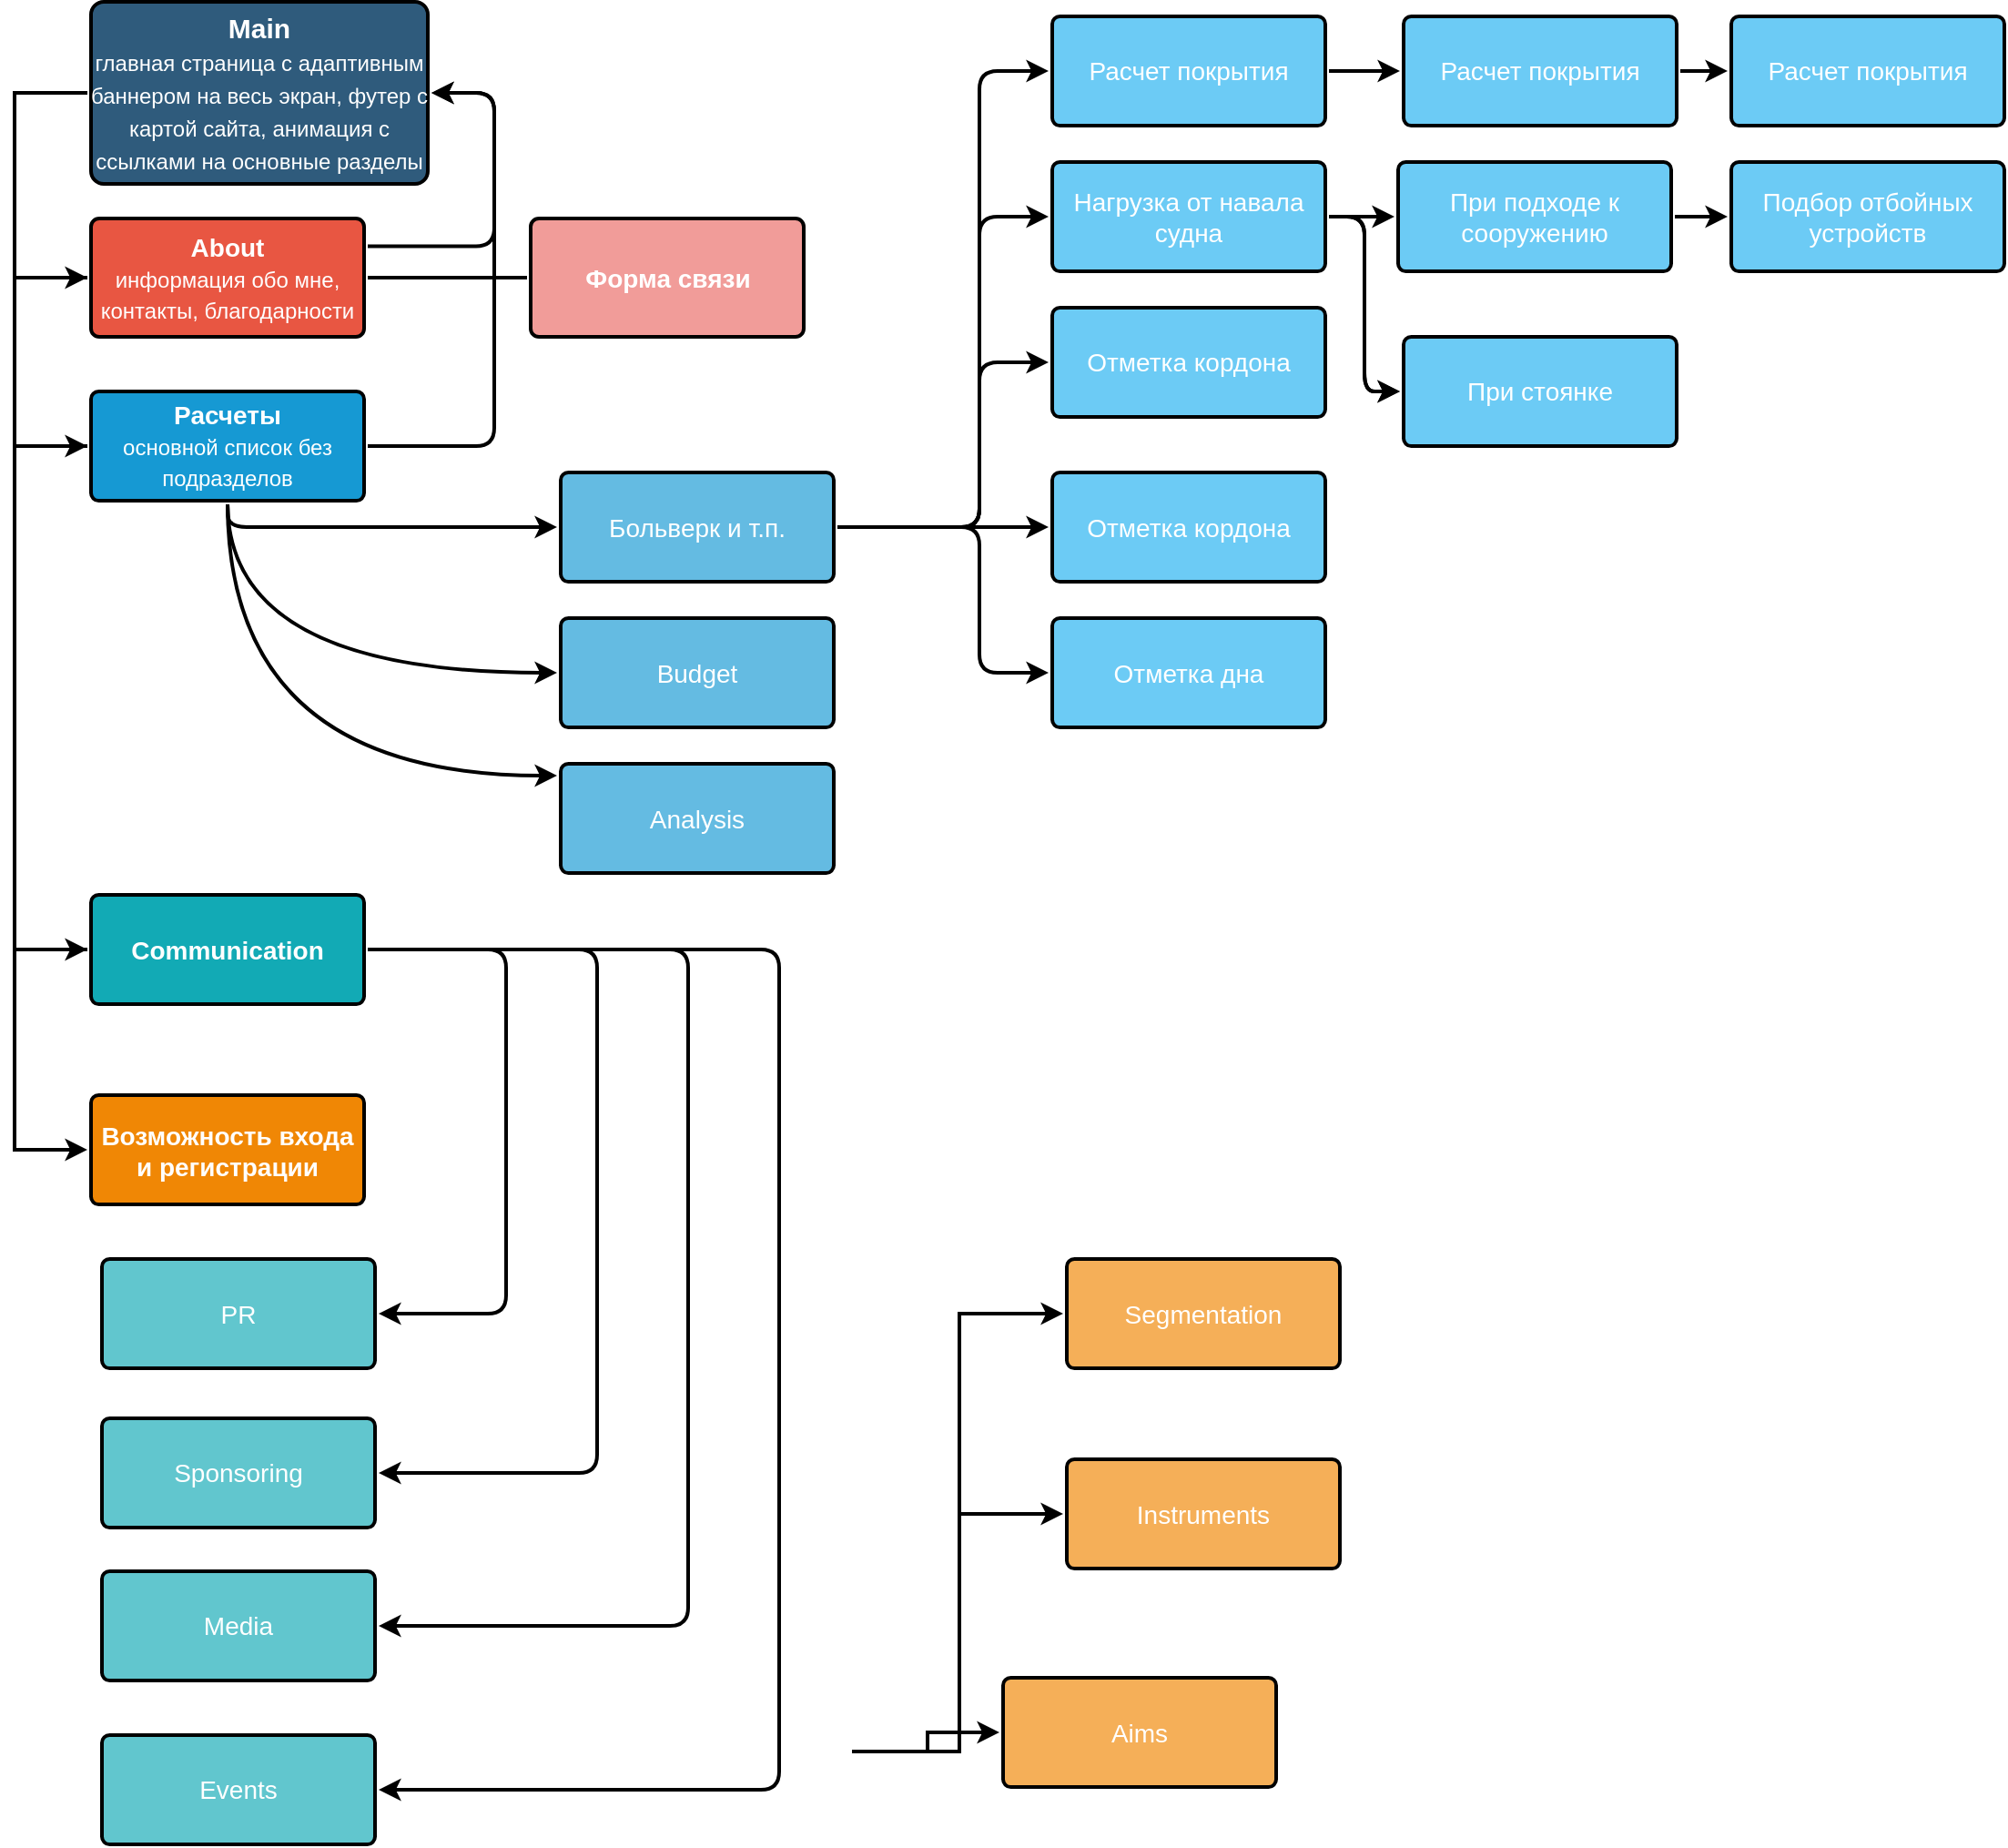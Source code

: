 <mxfile version="11.0.8" type="github"><diagram id="6a731a19-8d31-9384-78a2-239565b7b9f0" name="Page-1"><mxGraphModel dx="1239" dy="959" grid="1" gridSize="10" guides="1" tooltips="1" connect="1" arrows="1" fold="1" page="1" pageScale="1" pageWidth="1169" pageHeight="827" background="#ffffff" math="0" shadow="0"><root><mxCell id="0"/><mxCell id="1" parent="0"/><mxCell id="1747" value="" style="edgeStyle=elbowEdgeStyle;rounded=0;jumpStyle=none;html=1;shadow=0;labelBackgroundColor=none;startArrow=none;startFill=0;endArrow=classic;endFill=1;jettySize=auto;orthogonalLoop=1;strokeColor=#000000;strokeWidth=2;fontFamily=Helvetica;fontSize=16;fontColor=#23445D;spacing=5;entryX=0;entryY=0.5;entryDx=0;entryDy=0;exitX=0;exitY=0.5;exitDx=0;exitDy=0;" parent="1" source="1753" target="1760" edge="1"><mxGeometry relative="1" as="geometry"><Array as="points"><mxPoint x="30" y="260"/><mxPoint x="33.5" y="177"/></Array></mxGeometry></mxCell><mxCell id="1748" value="" style="edgeStyle=elbowEdgeStyle;rounded=0;jumpStyle=none;html=1;shadow=0;labelBackgroundColor=none;startArrow=none;startFill=0;endArrow=classic;endFill=1;jettySize=auto;orthogonalLoop=1;strokeColor=#000000;strokeWidth=2;fontFamily=Helvetica;fontSize=16;fontColor=#23445D;spacing=5;entryX=0;entryY=0.5;entryDx=0;entryDy=0;exitX=0;exitY=0.5;exitDx=0;exitDy=0;" parent="1" source="1749" target="1753" edge="1"><mxGeometry relative="1" as="geometry"><mxPoint x="113.5" y="97" as="sourcePoint"/><Array as="points"><mxPoint x="30" y="150"/><mxPoint x="33.5" y="137"/></Array></mxGeometry></mxCell><mxCell id="V0S4Sb7-uBsaVgJkaVNg-1787" style="edgeStyle=elbowEdgeStyle;rounded=0;orthogonalLoop=1;jettySize=auto;html=1;exitX=0;exitY=0.5;exitDx=0;exitDy=0;entryX=0;entryY=0.5;entryDx=0;entryDy=0;endArrow=classic;endFill=1;strokeColor=#000000;strokeWidth=2;fontSize=14;" edge="1" parent="1" source="1760" target="1771"><mxGeometry relative="1" as="geometry"><Array as="points"><mxPoint x="30" y="530"/><mxPoint x="33.5" y="487"/></Array></mxGeometry></mxCell><mxCell id="V0S4Sb7-uBsaVgJkaVNg-1789" style="edgeStyle=elbowEdgeStyle;rounded=0;jumpStyle=none;orthogonalLoop=1;jettySize=auto;html=1;entryX=0;entryY=0.5;entryDx=0;entryDy=0;endArrow=classic;endFill=1;strokeColor=#000000;strokeWidth=2;fontSize=14;exitX=0;exitY=0.5;exitDx=0;exitDy=0;" edge="1" parent="1" source="1771" target="1764"><mxGeometry relative="1" as="geometry"><mxPoint x="70" y="550" as="sourcePoint"/><Array as="points"><mxPoint x="30" y="580"/><mxPoint x="30" y="590"/><mxPoint x="30" y="470"/><mxPoint x="30" y="550"/><mxPoint x="30" y="470"/><mxPoint x="30" y="420"/></Array></mxGeometry></mxCell><mxCell id="1749" value="Main&lt;br style=&quot;font-size: 15px&quot;&gt;&lt;span style=&quot;font-size: 12px ; font-weight: 400&quot;&gt;главная страница с адаптивным баннером на весь экран, футер с картой сайта, анимация с ссылками&amp;nbsp;на основные разделы&lt;/span&gt;" style="rounded=1;whiteSpace=wrap;html=1;shadow=0;labelBackgroundColor=none;strokeColor=#000000;strokeWidth=2;fillColor=#2F5B7C;fontFamily=Helvetica;fontSize=15;fontColor=#FFFFFF;align=center;fontStyle=1;spacing=0;arcSize=7;perimeterSpacing=2;" parent="1" vertex="1"><mxGeometry x="72" y="32" width="185" height="100" as="geometry"/></mxCell><mxCell id="V0S4Sb7-uBsaVgJkaVNg-1779" style="edgeStyle=elbowEdgeStyle;rounded=1;orthogonalLoop=1;jettySize=auto;html=1;exitX=1;exitY=0.25;exitDx=0;exitDy=0;entryX=1;entryY=0.5;entryDx=0;entryDy=0;strokeColor=#000000;strokeWidth=2;fontSize=14;" edge="1" parent="1" source="1753" target="1749"><mxGeometry relative="1" as="geometry"><Array as="points"><mxPoint x="293.5" y="147"/></Array></mxGeometry></mxCell><mxCell id="V0S4Sb7-uBsaVgJkaVNg-1784" value="" style="edgeStyle=elbowEdgeStyle;rounded=0;orthogonalLoop=1;jettySize=auto;html=1;strokeColor=#000000;strokeWidth=2;fontSize=14;endArrow=none;endFill=0;" edge="1" parent="1" source="1753" target="V0S4Sb7-uBsaVgJkaVNg-1783"><mxGeometry relative="1" as="geometry"/></mxCell><mxCell id="1753" value="About&lt;br&gt;&lt;span style=&quot;font-size: 12px ; font-weight: 400&quot;&gt;информация обо мне, контакты, благодарности&lt;/span&gt;" style="rounded=1;whiteSpace=wrap;html=1;shadow=0;labelBackgroundColor=none;strokeColor=#000000;strokeWidth=2;fillColor=#e85642;fontFamily=Helvetica;fontSize=14;fontColor=#FFFFFF;align=center;spacing=5;fontStyle=1;arcSize=7;perimeterSpacing=2;" parent="1" vertex="1"><mxGeometry x="72" y="151" width="150" height="65" as="geometry"/></mxCell><mxCell id="V0S4Sb7-uBsaVgJkaVNg-1783" value="Форма связи" style="rounded=1;whiteSpace=wrap;html=1;shadow=0;labelBackgroundColor=none;strokeColor=#000000;strokeWidth=2;fillColor=#F19C99;fontFamily=Helvetica;fontSize=14;fontColor=#FFFFFF;align=center;spacing=5;fontStyle=1;arcSize=7;perimeterSpacing=2;" vertex="1" parent="1"><mxGeometry x="313.5" y="151" width="150" height="65" as="geometry"/></mxCell><mxCell id="1757" value="" style="edgeStyle=elbowEdgeStyle;jumpStyle=none;html=1;shadow=0;labelBackgroundColor=none;startArrow=none;startFill=0;endArrow=classic;endFill=1;jettySize=auto;orthogonalLoop=1;strokeColor=#000000;strokeWidth=2;fontFamily=Helvetica;fontSize=14;fontColor=#FFFFFF;spacing=5;exitX=0.5;exitY=1;exitDx=0;exitDy=0;curved=1;" parent="1" source="1760" target="1763" edge="1"><mxGeometry relative="1" as="geometry"><Array as="points"><mxPoint x="147.5" y="457"/><mxPoint x="413.5" y="417"/></Array></mxGeometry></mxCell><mxCell id="1758" value="" style="edgeStyle=elbowEdgeStyle;jumpStyle=none;html=1;shadow=0;labelBackgroundColor=none;startArrow=none;startFill=0;endArrow=classic;endFill=1;jettySize=auto;orthogonalLoop=1;strokeColor=#000000;strokeWidth=2;fontFamily=Helvetica;fontSize=14;fontColor=#FFFFFF;spacing=5;entryX=0;entryY=0.5;entryDx=0;entryDy=0;exitX=0.5;exitY=1;exitDx=0;exitDy=0;curved=1;" parent="1" source="1760" target="1762" edge="1"><mxGeometry relative="1" as="geometry"><Array as="points"><mxPoint x="147.5" y="407"/></Array></mxGeometry></mxCell><mxCell id="1759" value="" style="edgeStyle=elbowEdgeStyle;jumpStyle=none;html=1;shadow=0;labelBackgroundColor=none;startArrow=none;startFill=0;endArrow=classic;endFill=1;jettySize=auto;orthogonalLoop=1;strokeColor=#000000;strokeWidth=2;fontFamily=Helvetica;fontSize=14;fontColor=#FFFFFF;spacing=5;exitX=0.5;exitY=1;exitDx=0;exitDy=0;entryX=0;entryY=0.5;entryDx=0;entryDy=0;rounded=1;" parent="1" source="1760" target="1761" edge="1"><mxGeometry relative="1" as="geometry"><Array as="points"><mxPoint x="147.5" y="321"/><mxPoint x="243.5" y="327"/><mxPoint x="203.5" y="357"/><mxPoint x="223.5" y="357"/><mxPoint x="233.5" y="357"/><mxPoint x="273.5" y="317"/></Array></mxGeometry></mxCell><mxCell id="V0S4Sb7-uBsaVgJkaVNg-1788" style="edgeStyle=elbowEdgeStyle;rounded=1;jumpStyle=none;orthogonalLoop=1;jettySize=auto;html=1;exitX=1;exitY=0.5;exitDx=0;exitDy=0;entryX=1;entryY=0.5;entryDx=0;entryDy=0;endArrow=classic;endFill=1;strokeColor=#000000;strokeWidth=2;fontSize=14;" edge="1" parent="1" source="1760" target="1749"><mxGeometry relative="1" as="geometry"><Array as="points"><mxPoint x="293.5" y="227"/></Array></mxGeometry></mxCell><mxCell id="1760" value="Расчеты&lt;br&gt;&lt;font style=&quot;font-size: 12px ; font-weight: normal&quot;&gt;основной список без подразделов&lt;/font&gt;" style="rounded=1;whiteSpace=wrap;html=1;shadow=0;labelBackgroundColor=none;strokeColor=#000000;strokeWidth=2;fillColor=#1699d3;fontFamily=Helvetica;fontSize=14;fontColor=#FFFFFF;align=center;spacing=5;fontStyle=1;arcSize=7;perimeterSpacing=2;" parent="1" vertex="1"><mxGeometry x="72" y="246" width="150" height="60" as="geometry"/></mxCell><mxCell id="V0S4Sb7-uBsaVgJkaVNg-1786" value="" style="edgeStyle=elbowEdgeStyle;orthogonalLoop=1;jettySize=auto;html=1;endArrow=classic;endFill=1;strokeColor=#000000;strokeWidth=2;fontSize=14;exitX=1;exitY=0.5;exitDx=0;exitDy=0;entryX=0;entryY=0.5;entryDx=0;entryDy=0;rounded=1;" edge="1" parent="1" source="1761" target="V0S4Sb7-uBsaVgJkaVNg-1785"><mxGeometry relative="1" as="geometry"><Array as="points"><mxPoint x="560" y="160"/><mxPoint x="500" y="240"/><mxPoint x="480" y="230"/><mxPoint x="510" y="230"/><mxPoint x="520" y="220"/><mxPoint x="550" y="240"/><mxPoint x="490" y="240"/><mxPoint x="490" y="260"/><mxPoint x="490" y="260"/><mxPoint x="490" y="230"/><mxPoint x="510" y="210"/><mxPoint x="555" y="270"/></Array></mxGeometry></mxCell><mxCell id="V0S4Sb7-uBsaVgJkaVNg-1795" style="edgeStyle=elbowEdgeStyle;jumpStyle=none;orthogonalLoop=1;jettySize=auto;html=1;exitX=1;exitY=0.5;exitDx=0;exitDy=0;entryX=0;entryY=0.5;entryDx=0;entryDy=0;endArrow=classic;endFill=1;strokeColor=#000000;strokeWidth=2;fontSize=14;rounded=1;" edge="1" parent="1" source="1761" target="V0S4Sb7-uBsaVgJkaVNg-1791"><mxGeometry relative="1" as="geometry"><Array as="points"><mxPoint x="560" y="190"/><mxPoint x="500" y="180"/></Array></mxGeometry></mxCell><mxCell id="V0S4Sb7-uBsaVgJkaVNg-1796" style="edgeStyle=elbowEdgeStyle;jumpStyle=none;orthogonalLoop=1;jettySize=auto;html=1;exitX=1;exitY=0.5;exitDx=0;exitDy=0;entryX=0;entryY=0.5;entryDx=0;entryDy=0;endArrow=classic;endFill=1;strokeColor=#000000;strokeWidth=2;fontSize=14;rounded=1;" edge="1" parent="1" source="1761" target="V0S4Sb7-uBsaVgJkaVNg-1793"><mxGeometry relative="1" as="geometry"><Array as="points"><mxPoint x="560" y="270"/></Array></mxGeometry></mxCell><mxCell id="V0S4Sb7-uBsaVgJkaVNg-1813" style="edgeStyle=elbowEdgeStyle;rounded=1;jumpStyle=none;orthogonalLoop=1;jettySize=auto;html=1;exitX=1;exitY=0.5;exitDx=0;exitDy=0;entryX=0;entryY=0.5;entryDx=0;entryDy=0;endArrow=classic;endFill=1;strokeColor=#000000;strokeWidth=2;fontSize=14;" edge="1" parent="1" source="1761" target="V0S4Sb7-uBsaVgJkaVNg-1811"><mxGeometry relative="1" as="geometry"/></mxCell><mxCell id="V0S4Sb7-uBsaVgJkaVNg-1814" style="edgeStyle=elbowEdgeStyle;rounded=1;jumpStyle=none;orthogonalLoop=1;jettySize=auto;html=1;exitX=1;exitY=0.5;exitDx=0;exitDy=0;entryX=0;entryY=0.5;entryDx=0;entryDy=0;endArrow=classic;endFill=1;strokeColor=#000000;strokeWidth=2;fontSize=14;" edge="1" parent="1" source="1761" target="V0S4Sb7-uBsaVgJkaVNg-1797"><mxGeometry relative="1" as="geometry"><Array as="points"><mxPoint x="560" y="340"/><mxPoint x="500" y="350"/></Array></mxGeometry></mxCell><mxCell id="1761" value="Больверк и т.п." style="rounded=1;whiteSpace=wrap;html=1;shadow=0;labelBackgroundColor=none;strokeColor=#000000;strokeWidth=2;fillColor=#64bbe2;fontFamily=Helvetica;fontSize=14;fontColor=#FFFFFF;align=center;spacing=5;arcSize=7;perimeterSpacing=2;" parent="1" vertex="1"><mxGeometry x="330" y="290.5" width="150" height="60" as="geometry"/></mxCell><mxCell id="V0S4Sb7-uBsaVgJkaVNg-1817" value="" style="edgeStyle=elbowEdgeStyle;rounded=1;jumpStyle=none;orthogonalLoop=1;jettySize=auto;html=1;endArrow=classic;endFill=1;strokeColor=#000000;strokeWidth=2;fontSize=14;" edge="1" parent="1" source="V0S4Sb7-uBsaVgJkaVNg-1785" target="V0S4Sb7-uBsaVgJkaVNg-1816"><mxGeometry relative="1" as="geometry"/></mxCell><mxCell id="V0S4Sb7-uBsaVgJkaVNg-1785" value="Расчет покрытия" style="rounded=1;whiteSpace=wrap;html=1;shadow=0;labelBackgroundColor=none;strokeColor=#000000;strokeWidth=2;fillColor=#6CCBF5;fontFamily=Helvetica;fontSize=14;fontColor=#FFFFFF;align=center;spacing=5;arcSize=7;perimeterSpacing=2;" vertex="1" parent="1"><mxGeometry x="600" y="40" width="150" height="60" as="geometry"/></mxCell><mxCell id="V0S4Sb7-uBsaVgJkaVNg-1819" value="" style="edgeStyle=elbowEdgeStyle;rounded=1;jumpStyle=none;orthogonalLoop=1;jettySize=auto;html=1;endArrow=classic;endFill=1;strokeColor=#000000;strokeWidth=2;fontSize=14;" edge="1" parent="1" source="V0S4Sb7-uBsaVgJkaVNg-1816" target="V0S4Sb7-uBsaVgJkaVNg-1818"><mxGeometry relative="1" as="geometry"/></mxCell><mxCell id="V0S4Sb7-uBsaVgJkaVNg-1816" value="Расчет покрытия" style="rounded=1;whiteSpace=wrap;html=1;shadow=0;labelBackgroundColor=none;strokeColor=#000000;strokeWidth=2;fillColor=#6CCBF5;fontFamily=Helvetica;fontSize=14;fontColor=#FFFFFF;align=center;spacing=5;arcSize=7;perimeterSpacing=2;" vertex="1" parent="1"><mxGeometry x="793" y="40" width="150" height="60" as="geometry"/></mxCell><mxCell id="V0S4Sb7-uBsaVgJkaVNg-1818" value="Расчет покрытия" style="rounded=1;whiteSpace=wrap;html=1;shadow=0;labelBackgroundColor=none;strokeColor=#000000;strokeWidth=2;fillColor=#6CCBF5;fontFamily=Helvetica;fontSize=14;fontColor=#FFFFFF;align=center;spacing=5;arcSize=7;perimeterSpacing=2;" vertex="1" parent="1"><mxGeometry x="973" y="40" width="150" height="60" as="geometry"/></mxCell><mxCell id="V0S4Sb7-uBsaVgJkaVNg-1797" value="Отметка дна" style="rounded=1;whiteSpace=wrap;html=1;shadow=0;labelBackgroundColor=none;strokeColor=#000000;strokeWidth=2;fillColor=#6CCBF5;fontFamily=Helvetica;fontSize=14;fontColor=#FFFFFF;align=center;spacing=5;arcSize=7;perimeterSpacing=2;" vertex="1" parent="1"><mxGeometry x="600" y="370.5" width="150" height="60" as="geometry"/></mxCell><mxCell id="V0S4Sb7-uBsaVgJkaVNg-1800" value="" style="edgeStyle=elbowEdgeStyle;rounded=1;jumpStyle=none;orthogonalLoop=1;jettySize=auto;html=1;endArrow=classic;endFill=1;strokeColor=#000000;strokeWidth=2;fontSize=14;" edge="1" parent="1" source="V0S4Sb7-uBsaVgJkaVNg-1791" target="V0S4Sb7-uBsaVgJkaVNg-1799"><mxGeometry relative="1" as="geometry"/></mxCell><mxCell id="V0S4Sb7-uBsaVgJkaVNg-1801" value="" style="edgeStyle=elbowEdgeStyle;rounded=1;jumpStyle=none;orthogonalLoop=1;jettySize=auto;html=1;endArrow=classic;endFill=1;strokeColor=#000000;strokeWidth=2;fontSize=14;" edge="1" parent="1" source="V0S4Sb7-uBsaVgJkaVNg-1791" target="V0S4Sb7-uBsaVgJkaVNg-1799"><mxGeometry relative="1" as="geometry"/></mxCell><mxCell id="V0S4Sb7-uBsaVgJkaVNg-1804" style="edgeStyle=elbowEdgeStyle;rounded=1;jumpStyle=none;orthogonalLoop=1;jettySize=auto;html=1;exitX=1;exitY=0.5;exitDx=0;exitDy=0;entryX=0;entryY=0.5;entryDx=0;entryDy=0;endArrow=classic;endFill=1;strokeColor=#000000;strokeWidth=2;fontSize=14;" edge="1" parent="1" source="V0S4Sb7-uBsaVgJkaVNg-1791" target="V0S4Sb7-uBsaVgJkaVNg-1802"><mxGeometry relative="1" as="geometry"/></mxCell><mxCell id="V0S4Sb7-uBsaVgJkaVNg-1791" value="Нагрузка от навала судна" style="rounded=1;whiteSpace=wrap;html=1;shadow=0;labelBackgroundColor=none;strokeColor=#000000;strokeWidth=2;fillColor=#6CCBF5;fontFamily=Helvetica;fontSize=14;fontColor=#FFFFFF;align=center;spacing=5;arcSize=7;perimeterSpacing=2;" vertex="1" parent="1"><mxGeometry x="600" y="120" width="150" height="60" as="geometry"/></mxCell><mxCell id="V0S4Sb7-uBsaVgJkaVNg-1799" value="При стоянке" style="rounded=1;whiteSpace=wrap;html=1;shadow=0;labelBackgroundColor=none;strokeColor=#000000;strokeWidth=2;fillColor=#6CCBF5;fontFamily=Helvetica;fontSize=14;fontColor=#FFFFFF;align=center;spacing=5;arcSize=7;perimeterSpacing=2;" vertex="1" parent="1"><mxGeometry x="793" y="216" width="150" height="60" as="geometry"/></mxCell><mxCell id="V0S4Sb7-uBsaVgJkaVNg-1808" value="" style="edgeStyle=elbowEdgeStyle;rounded=1;jumpStyle=none;orthogonalLoop=1;jettySize=auto;html=1;endArrow=classic;endFill=1;strokeColor=#000000;strokeWidth=2;fontSize=14;" edge="1" parent="1" source="V0S4Sb7-uBsaVgJkaVNg-1802" target="V0S4Sb7-uBsaVgJkaVNg-1807"><mxGeometry relative="1" as="geometry"/></mxCell><mxCell id="V0S4Sb7-uBsaVgJkaVNg-1802" value="При подходе к сооружению" style="rounded=1;whiteSpace=wrap;html=1;shadow=0;labelBackgroundColor=none;strokeColor=#000000;strokeWidth=2;fillColor=#6CCBF5;fontFamily=Helvetica;fontSize=14;fontColor=#FFFFFF;align=center;spacing=5;arcSize=7;perimeterSpacing=2;" vertex="1" parent="1"><mxGeometry x="790" y="120" width="150" height="60" as="geometry"/></mxCell><mxCell id="V0S4Sb7-uBsaVgJkaVNg-1807" value="Подбор отбойных устройств" style="rounded=1;whiteSpace=wrap;html=1;shadow=0;labelBackgroundColor=none;strokeColor=#000000;strokeWidth=2;fillColor=#6CCBF5;fontFamily=Helvetica;fontSize=14;fontColor=#FFFFFF;align=center;spacing=5;arcSize=7;perimeterSpacing=2;" vertex="1" parent="1"><mxGeometry x="973" y="120" width="150" height="60" as="geometry"/></mxCell><mxCell id="V0S4Sb7-uBsaVgJkaVNg-1793" value="Отметка кордона" style="rounded=1;whiteSpace=wrap;html=1;shadow=0;labelBackgroundColor=none;strokeColor=#000000;strokeWidth=2;fillColor=#6CCBF5;fontFamily=Helvetica;fontSize=14;fontColor=#FFFFFF;align=center;spacing=5;arcSize=7;perimeterSpacing=2;" vertex="1" parent="1"><mxGeometry x="600" y="200" width="150" height="60" as="geometry"/></mxCell><mxCell id="V0S4Sb7-uBsaVgJkaVNg-1811" value="Отметка кордона" style="rounded=1;whiteSpace=wrap;html=1;shadow=0;labelBackgroundColor=none;strokeColor=#000000;strokeWidth=2;fillColor=#6CCBF5;fontFamily=Helvetica;fontSize=14;fontColor=#FFFFFF;align=center;spacing=5;arcSize=7;perimeterSpacing=2;" vertex="1" parent="1"><mxGeometry x="600" y="290.5" width="150" height="60" as="geometry"/></mxCell><mxCell id="1762" value="Budget" style="rounded=1;whiteSpace=wrap;html=1;shadow=0;labelBackgroundColor=none;strokeColor=#000000;strokeWidth=2;fillColor=#64bbe2;fontFamily=Helvetica;fontSize=14;fontColor=#FFFFFF;align=center;spacing=5;arcSize=7;perimeterSpacing=2;" parent="1" vertex="1"><mxGeometry x="330" y="370.5" width="150" height="60" as="geometry"/></mxCell><mxCell id="1763" value="Analysis" style="rounded=1;whiteSpace=wrap;html=1;shadow=0;labelBackgroundColor=none;strokeColor=#000000;strokeWidth=2;fillColor=#64bbe2;fontFamily=Helvetica;fontSize=14;fontColor=#FFFFFF;align=center;spacing=5;arcSize=7;perimeterSpacing=2;" parent="1" vertex="1"><mxGeometry x="330" y="450.5" width="150" height="60" as="geometry"/></mxCell><mxCell id="1764" value="Возможность входа и регистрации" style="rounded=1;whiteSpace=wrap;html=1;shadow=0;labelBackgroundColor=none;strokeColor=#000000;strokeWidth=2;fillColor=#F08705;fontFamily=Helvetica;fontSize=14;fontColor=#FFFFFF;align=center;spacing=5;fontStyle=1;arcSize=7;perimeterSpacing=2;" parent="1" vertex="1"><mxGeometry x="72" y="632.5" width="150" height="60" as="geometry"/></mxCell><mxCell id="1765" value="Aims&lt;br&gt;" style="rounded=1;whiteSpace=wrap;html=1;shadow=0;labelBackgroundColor=none;strokeColor=#000000;strokeWidth=2;fillColor=#f5af58;fontFamily=Helvetica;fontSize=14;fontColor=#FFFFFF;align=center;spacing=5;arcSize=7;perimeterSpacing=2;" parent="1" vertex="1"><mxGeometry x="573" y="952.5" width="150" height="60" as="geometry"/></mxCell><mxCell id="1766" value="" style="edgeStyle=elbowEdgeStyle;rounded=0;jumpStyle=none;html=1;shadow=0;labelBackgroundColor=none;startArrow=none;startFill=0;endArrow=classic;endFill=1;jettySize=auto;orthogonalLoop=1;strokeColor=#000000;strokeWidth=2;fontFamily=Helvetica;fontSize=14;fontColor=#FFFFFF;spacing=5;" parent="1" target="1765" edge="1"><mxGeometry relative="1" as="geometry"><mxPoint x="490" y="993" as="sourcePoint"/></mxGeometry></mxCell><mxCell id="1767" value="Instruments" style="rounded=1;whiteSpace=wrap;html=1;shadow=0;labelBackgroundColor=none;strokeColor=#000000;strokeWidth=2;fillColor=#f5af58;fontFamily=Helvetica;fontSize=14;fontColor=#FFFFFF;align=center;spacing=5;arcSize=7;perimeterSpacing=2;" parent="1" vertex="1"><mxGeometry x="608" y="832.5" width="150" height="60" as="geometry"/></mxCell><mxCell id="1768" value="" style="edgeStyle=elbowEdgeStyle;rounded=0;jumpStyle=none;html=1;shadow=0;labelBackgroundColor=none;startArrow=none;startFill=0;endArrow=classic;endFill=1;jettySize=auto;orthogonalLoop=1;strokeColor=#000000;strokeWidth=2;fontFamily=Helvetica;fontSize=14;fontColor=#FFFFFF;spacing=5;" parent="1" target="1767" edge="1"><mxGeometry relative="1" as="geometry"><mxPoint x="490" y="993" as="sourcePoint"/></mxGeometry></mxCell><mxCell id="1769" value="Segmentation" style="rounded=1;whiteSpace=wrap;html=1;shadow=0;labelBackgroundColor=none;strokeColor=#000000;strokeWidth=2;fillColor=#f5af58;fontFamily=Helvetica;fontSize=14;fontColor=#FFFFFF;align=center;spacing=5;arcSize=7;perimeterSpacing=2;" parent="1" vertex="1"><mxGeometry x="608" y="722.5" width="150" height="60" as="geometry"/></mxCell><mxCell id="1770" value="" style="edgeStyle=elbowEdgeStyle;rounded=0;jumpStyle=none;html=1;shadow=0;labelBackgroundColor=none;startArrow=none;startFill=0;endArrow=classic;endFill=1;jettySize=auto;orthogonalLoop=1;strokeColor=#000000;strokeWidth=2;fontFamily=Helvetica;fontSize=14;fontColor=#FFFFFF;spacing=5;" parent="1" target="1769" edge="1"><mxGeometry relative="1" as="geometry"><mxPoint x="490" y="993" as="sourcePoint"/></mxGeometry></mxCell><mxCell id="1771" value="Communication" style="rounded=1;whiteSpace=wrap;html=1;shadow=0;labelBackgroundColor=none;strokeColor=#000000;strokeWidth=2;fillColor=#12aab5;fontFamily=Helvetica;fontSize=14;fontColor=#FFFFFF;align=center;spacing=5;fontStyle=1;arcSize=7;perimeterSpacing=2;" parent="1" vertex="1"><mxGeometry x="72" y="522.5" width="150" height="60" as="geometry"/></mxCell><mxCell id="1772" value="Events" style="rounded=1;whiteSpace=wrap;html=1;shadow=0;labelBackgroundColor=none;strokeColor=#000000;strokeWidth=2;fillColor=#61c6ce;fontFamily=Helvetica;fontSize=14;fontColor=#FFFFFF;align=center;spacing=5;fontStyle=0;arcSize=7;perimeterSpacing=2;" parent="1" vertex="1"><mxGeometry x="78" y="984" width="150" height="60" as="geometry"/></mxCell><mxCell id="1773" value="" style="edgeStyle=elbowEdgeStyle;rounded=1;jumpStyle=none;html=1;shadow=0;labelBackgroundColor=none;startArrow=none;startFill=0;jettySize=auto;orthogonalLoop=1;strokeColor=#000000;strokeWidth=2;fontFamily=Helvetica;fontSize=14;fontColor=#FFFFFF;spacing=5;fontStyle=1;fillColor=#b0e3e6;" parent="1" source="1771" target="1772" edge="1"><mxGeometry relative="1" as="geometry"><Array as="points"><mxPoint x="450" y="600"/><mxPoint x="440" y="620"/></Array></mxGeometry></mxCell><mxCell id="1774" value="Media" style="rounded=1;whiteSpace=wrap;html=1;shadow=0;labelBackgroundColor=none;strokeColor=#000000;strokeWidth=2;fillColor=#61c6ce;fontFamily=Helvetica;fontSize=14;fontColor=#FFFFFF;align=center;spacing=5;fontStyle=0;arcSize=7;perimeterSpacing=2;" parent="1" vertex="1"><mxGeometry x="78" y="894" width="150" height="60" as="geometry"/></mxCell><mxCell id="1775" value="" style="edgeStyle=elbowEdgeStyle;rounded=1;jumpStyle=none;html=1;shadow=0;labelBackgroundColor=none;startArrow=none;startFill=0;jettySize=auto;orthogonalLoop=1;strokeColor=#000000;strokeWidth=2;fontFamily=Helvetica;fontSize=14;fontColor=#FFFFFF;spacing=5;fontStyle=1;fillColor=#b0e3e6;" parent="1" source="1771" target="1774" edge="1"><mxGeometry relative="1" as="geometry"><Array as="points"><mxPoint x="400" y="590"/><mxPoint x="410" y="630"/><mxPoint x="743.5" y="613"/></Array></mxGeometry></mxCell><mxCell id="1776" value="Sponsoring" style="rounded=1;whiteSpace=wrap;html=1;shadow=0;labelBackgroundColor=none;strokeColor=#000000;strokeWidth=2;fillColor=#61c6ce;fontFamily=Helvetica;fontSize=14;fontColor=#FFFFFF;align=center;spacing=5;fontStyle=0;arcSize=7;perimeterSpacing=2;" parent="1" vertex="1"><mxGeometry x="78" y="810" width="150" height="60" as="geometry"/></mxCell><mxCell id="1777" value="" style="edgeStyle=elbowEdgeStyle;rounded=1;jumpStyle=none;html=1;shadow=0;labelBackgroundColor=none;startArrow=none;startFill=0;jettySize=auto;orthogonalLoop=1;strokeColor=#000000;strokeWidth=2;fontFamily=Helvetica;fontSize=14;fontColor=#FFFFFF;spacing=5;fontStyle=1;fillColor=#b0e3e6;" parent="1" source="1771" target="1776" edge="1"><mxGeometry relative="1" as="geometry"><Array as="points"><mxPoint x="350" y="670"/><mxPoint x="743.5" y="557"/></Array></mxGeometry></mxCell><mxCell id="1778" value="PR" style="rounded=1;whiteSpace=wrap;html=1;shadow=0;labelBackgroundColor=none;strokeColor=#000000;strokeWidth=2;fillColor=#61c6ce;fontFamily=Helvetica;fontSize=14;fontColor=#FFFFFF;align=center;spacing=5;fontStyle=0;arcSize=7;perimeterSpacing=2;" parent="1" vertex="1"><mxGeometry x="78" y="722.5" width="150" height="60" as="geometry"/></mxCell><mxCell id="1779" value="" style="edgeStyle=elbowEdgeStyle;rounded=1;jumpStyle=none;html=1;shadow=0;labelBackgroundColor=none;startArrow=none;startFill=0;jettySize=auto;orthogonalLoop=1;strokeColor=#000000;strokeWidth=2;fontFamily=Helvetica;fontSize=14;fontColor=#FFFFFF;spacing=5;fontStyle=1;fillColor=#b0e3e6;" parent="1" source="1771" target="1778" edge="1"><mxGeometry relative="1" as="geometry"><Array as="points"><mxPoint x="300" y="630"/><mxPoint x="573.5" y="557"/><mxPoint x="743.5" y="527"/></Array></mxGeometry></mxCell></root></mxGraphModel></diagram></mxfile>